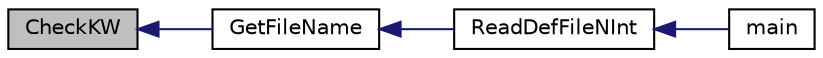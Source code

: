 digraph "CheckKW"
{
 // INTERACTIVE_SVG=YES
  edge [fontname="Helvetica",fontsize="10",labelfontname="Helvetica",labelfontsize="10"];
  node [fontname="Helvetica",fontsize="10",shape=record];
  rankdir="LR";
  Node1 [label="CheckKW",height=0.2,width=0.4,color="black", fillcolor="grey75", style="filled", fontcolor="black"];
  Node1 -> Node2 [dir="back",color="midnightblue",fontsize="10",style="solid",fontname="Helvetica"];
  Node2 [label="GetFileName",height=0.2,width=0.4,color="black", fillcolor="white", style="filled",URL="$readdef_8c.html#a500b57266b13cf3bc4a89f222179a03d",tooltip="Function of Fitting FileName. "];
  Node2 -> Node3 [dir="back",color="midnightblue",fontsize="10",style="solid",fontname="Helvetica"];
  Node3 [label="ReadDefFileNInt",height=0.2,width=0.4,color="black", fillcolor="white", style="filled",URL="$readdef_8c.html#aa7a339a09311dd6deb18df34a4d4fb6b",tooltip="Function of reading informations from def files. "];
  Node3 -> Node4 [dir="back",color="midnightblue",fontsize="10",style="solid",fontname="Helvetica"];
  Node4 [label="main",height=0.2,width=0.4,color="black", fillcolor="white", style="filled",URL="$_h_phi_main_8c.html#a0ddf1224851353fc92bfbff6f499fa97",tooltip="Main program for HPhi. "];
}
